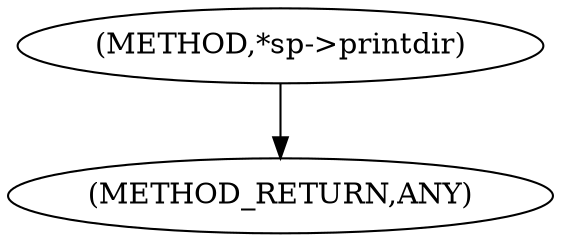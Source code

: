 digraph "*sp-&gt;printdir" {  
"100533" [label = <(METHOD,*sp-&gt;printdir)> ]
"100537" [label = <(METHOD_RETURN,ANY)> ]
  "100533" -> "100537" 
}
